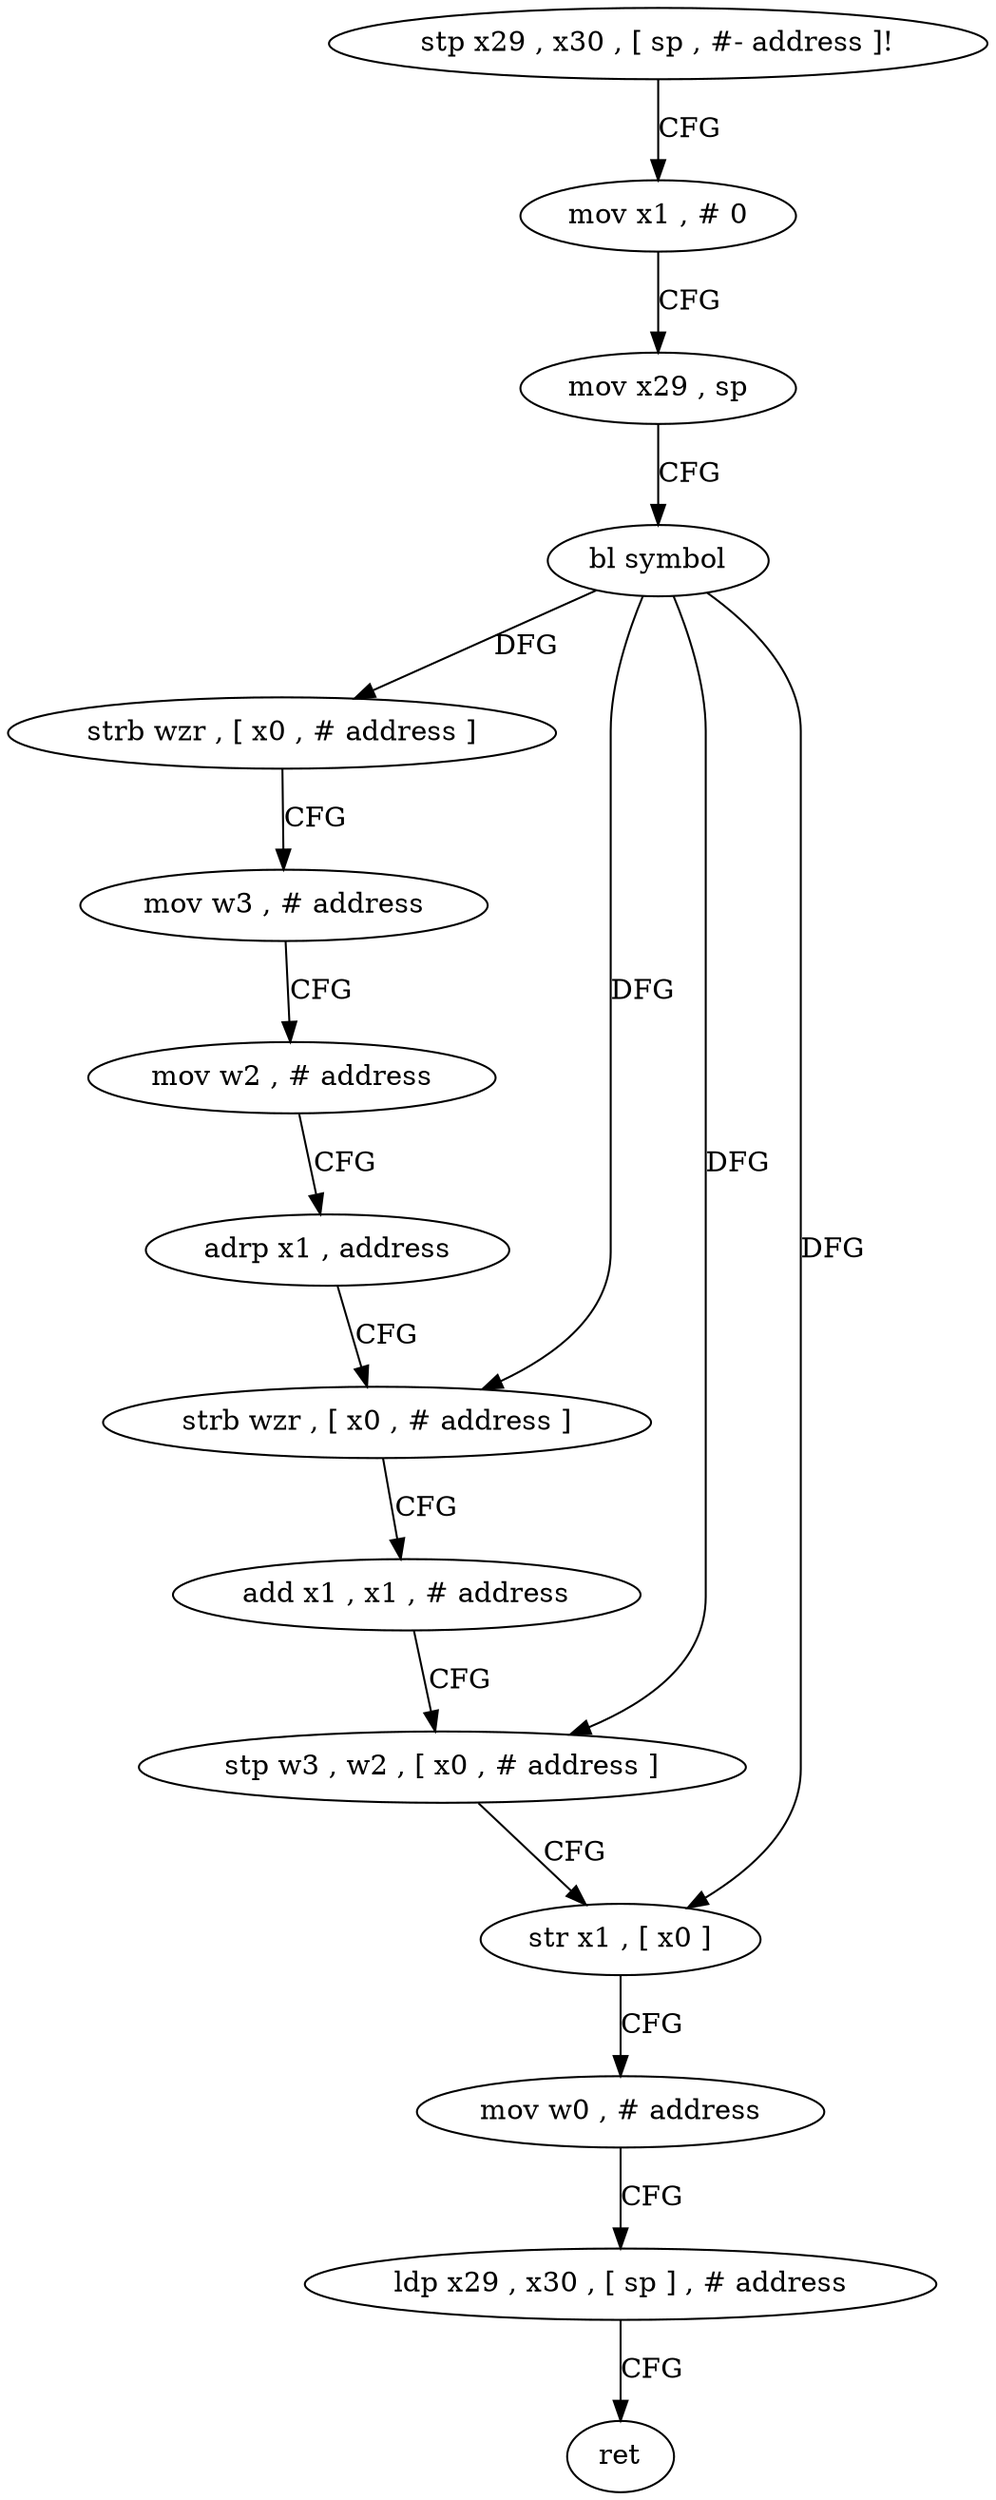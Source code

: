 digraph "func" {
"4252424" [label = "stp x29 , x30 , [ sp , #- address ]!" ]
"4252428" [label = "mov x1 , # 0" ]
"4252432" [label = "mov x29 , sp" ]
"4252436" [label = "bl symbol" ]
"4252440" [label = "strb wzr , [ x0 , # address ]" ]
"4252444" [label = "mov w3 , # address" ]
"4252448" [label = "mov w2 , # address" ]
"4252452" [label = "adrp x1 , address" ]
"4252456" [label = "strb wzr , [ x0 , # address ]" ]
"4252460" [label = "add x1 , x1 , # address" ]
"4252464" [label = "stp w3 , w2 , [ x0 , # address ]" ]
"4252468" [label = "str x1 , [ x0 ]" ]
"4252472" [label = "mov w0 , # address" ]
"4252476" [label = "ldp x29 , x30 , [ sp ] , # address" ]
"4252480" [label = "ret" ]
"4252424" -> "4252428" [ label = "CFG" ]
"4252428" -> "4252432" [ label = "CFG" ]
"4252432" -> "4252436" [ label = "CFG" ]
"4252436" -> "4252440" [ label = "DFG" ]
"4252436" -> "4252456" [ label = "DFG" ]
"4252436" -> "4252464" [ label = "DFG" ]
"4252436" -> "4252468" [ label = "DFG" ]
"4252440" -> "4252444" [ label = "CFG" ]
"4252444" -> "4252448" [ label = "CFG" ]
"4252448" -> "4252452" [ label = "CFG" ]
"4252452" -> "4252456" [ label = "CFG" ]
"4252456" -> "4252460" [ label = "CFG" ]
"4252460" -> "4252464" [ label = "CFG" ]
"4252464" -> "4252468" [ label = "CFG" ]
"4252468" -> "4252472" [ label = "CFG" ]
"4252472" -> "4252476" [ label = "CFG" ]
"4252476" -> "4252480" [ label = "CFG" ]
}
